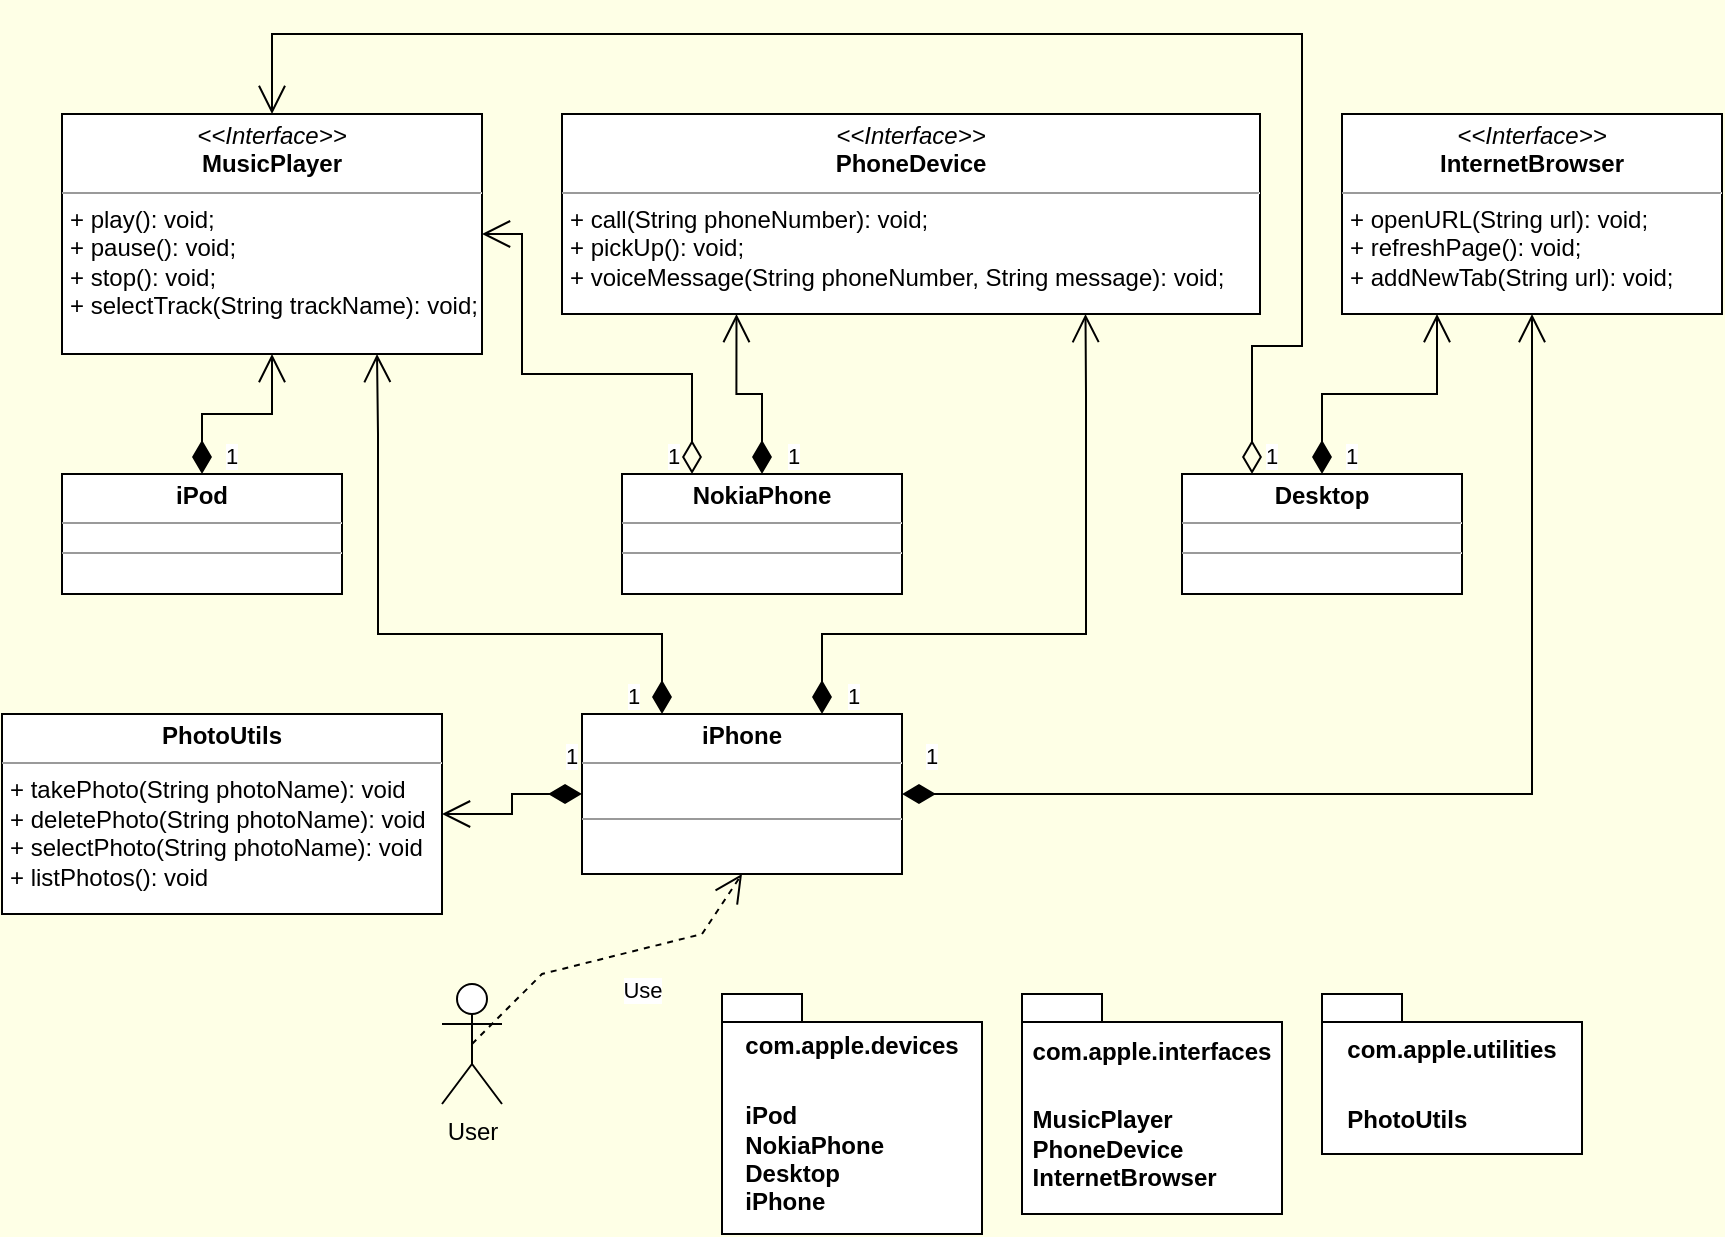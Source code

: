 <mxfile version="21.6.9" type="device">
  <diagram name="Página-1" id="U1J-RSWzcOEQPnOmChWv">
    <mxGraphModel dx="1678" dy="884" grid="1" gridSize="10" guides="1" tooltips="1" connect="1" arrows="1" fold="1" page="1" pageScale="1" pageWidth="827" pageHeight="1169" background="#FEFFE6" math="0" shadow="0">
      <root>
        <mxCell id="0" />
        <mxCell id="1" parent="0" />
        <object label="&lt;p style=&quot;margin:0px;margin-top:4px;text-align:center;&quot;&gt;&lt;i&gt;&amp;lt;&amp;lt;Interface&amp;gt;&amp;gt;&lt;/i&gt;&lt;br&gt;&lt;b&gt;MusicPlayer&lt;/b&gt;&lt;/p&gt;&lt;hr size=&quot;1&quot;&gt;&lt;p style=&quot;margin:0px;margin-left:4px;&quot;&gt;&lt;/p&gt;&lt;p style=&quot;margin:0px;margin-left:4px;&quot;&gt;+ play(): void;&lt;br&gt;+ pause(): void;&lt;/p&gt;&lt;p style=&quot;margin:0px;margin-left:4px;&quot;&gt;+ stop(): void;&lt;/p&gt;&lt;p style=&quot;margin:0px;margin-left:4px;&quot;&gt;+ selectTrack(String trackName): void;&lt;/p&gt;" teste="teste" id="jM-uwdEsZaJmwduTUwkI-6">
          <mxCell style="verticalAlign=top;align=left;overflow=fill;fontSize=12;fontFamily=Helvetica;html=1;whiteSpace=wrap;" vertex="1" parent="1">
            <mxGeometry x="110" y="120" width="210" height="120" as="geometry" />
          </mxCell>
        </object>
        <mxCell id="jM-uwdEsZaJmwduTUwkI-7" value="&lt;p style=&quot;margin:0px;margin-top:4px;text-align:center;&quot;&gt;&lt;i&gt;&amp;lt;&amp;lt;Interface&amp;gt;&amp;gt;&lt;/i&gt;&lt;br&gt;&lt;b&gt;PhoneDevice&lt;/b&gt;&lt;/p&gt;&lt;hr size=&quot;1&quot;&gt;&lt;p style=&quot;margin:0px;margin-left:4px;&quot;&gt;&lt;/p&gt;&lt;p style=&quot;margin:0px;margin-left:4px;&quot;&gt;+ call(String phoneNumber): void;&lt;br&gt;+ pickUp(): void;&lt;/p&gt;&lt;p style=&quot;margin:0px;margin-left:4px;&quot;&gt;+&amp;nbsp;voiceMessage(String phoneNumber, String message): void;&lt;/p&gt;" style="verticalAlign=top;align=left;overflow=fill;fontSize=12;fontFamily=Helvetica;html=1;whiteSpace=wrap;" vertex="1" parent="1">
          <mxGeometry x="360" y="120" width="349" height="100" as="geometry" />
        </mxCell>
        <mxCell id="jM-uwdEsZaJmwduTUwkI-8" value="&lt;p style=&quot;margin:0px;margin-top:4px;text-align:center;&quot;&gt;&lt;i&gt;&amp;lt;&amp;lt;Interface&amp;gt;&amp;gt;&lt;/i&gt;&lt;br&gt;&lt;b&gt;InternetBrowser&lt;/b&gt;&lt;/p&gt;&lt;hr size=&quot;1&quot;&gt;&lt;p style=&quot;margin:0px;margin-left:4px;&quot;&gt;&lt;/p&gt;&lt;p style=&quot;margin:0px;margin-left:4px;&quot;&gt;+&amp;nbsp;openURL(String url): void;&lt;br&gt;+&amp;nbsp;refreshPage(): void;&lt;/p&gt;&lt;p style=&quot;margin:0px;margin-left:4px;&quot;&gt;+&amp;nbsp;addNewTab(String url): void;&lt;/p&gt;" style="verticalAlign=top;align=left;overflow=fill;fontSize=12;fontFamily=Helvetica;html=1;whiteSpace=wrap;" vertex="1" parent="1">
          <mxGeometry x="750" y="120" width="190" height="100" as="geometry" />
        </mxCell>
        <mxCell id="jM-uwdEsZaJmwduTUwkI-11" value="&lt;p style=&quot;margin:0px;margin-top:4px;text-align:center;&quot;&gt;&lt;b&gt;iPod&lt;/b&gt;&lt;/p&gt;&lt;hr size=&quot;1&quot;&gt;&lt;div style=&quot;height:2px;&quot;&gt;&lt;/div&gt;&lt;hr size=&quot;1&quot;&gt;&lt;div style=&quot;height:2px;&quot;&gt;&lt;/div&gt;" style="verticalAlign=top;align=left;overflow=fill;fontSize=12;fontFamily=Helvetica;html=1;whiteSpace=wrap;" vertex="1" parent="1">
          <mxGeometry x="110" y="300" width="140" height="60" as="geometry" />
        </mxCell>
        <mxCell id="jM-uwdEsZaJmwduTUwkI-12" value="1" style="endArrow=open;html=1;endSize=12;startArrow=diamondThin;startSize=14;startFill=1;edgeStyle=orthogonalEdgeStyle;align=left;verticalAlign=bottom;rounded=0;exitX=0.5;exitY=0;exitDx=0;exitDy=0;" edge="1" parent="1" source="jM-uwdEsZaJmwduTUwkI-11" target="jM-uwdEsZaJmwduTUwkI-6">
          <mxGeometry x="-1" y="-10" relative="1" as="geometry">
            <mxPoint x="200" y="270" as="sourcePoint" />
            <mxPoint x="360" y="270" as="targetPoint" />
            <mxPoint as="offset" />
          </mxGeometry>
        </mxCell>
        <mxCell id="jM-uwdEsZaJmwduTUwkI-14" value="&lt;p style=&quot;margin:0px;margin-top:4px;text-align:center;&quot;&gt;&lt;b&gt;NokiaPhone&lt;/b&gt;&lt;/p&gt;&lt;hr size=&quot;1&quot;&gt;&lt;div style=&quot;height:2px;&quot;&gt;&lt;/div&gt;&lt;hr size=&quot;1&quot;&gt;&lt;div style=&quot;height:2px;&quot;&gt;&lt;/div&gt;" style="verticalAlign=top;align=left;overflow=fill;fontSize=12;fontFamily=Helvetica;html=1;whiteSpace=wrap;" vertex="1" parent="1">
          <mxGeometry x="390" y="300" width="140" height="60" as="geometry" />
        </mxCell>
        <mxCell id="jM-uwdEsZaJmwduTUwkI-15" value="1" style="endArrow=open;html=1;endSize=12;startArrow=diamondThin;startSize=14;startFill=1;edgeStyle=orthogonalEdgeStyle;align=left;verticalAlign=bottom;rounded=0;entryX=0.25;entryY=1;entryDx=0;entryDy=0;exitX=0.5;exitY=0;exitDx=0;exitDy=0;" edge="1" parent="1" source="jM-uwdEsZaJmwduTUwkI-14" target="jM-uwdEsZaJmwduTUwkI-7">
          <mxGeometry x="-1" y="-11" relative="1" as="geometry">
            <mxPoint x="430" y="280" as="sourcePoint" />
            <mxPoint x="590" y="280" as="targetPoint" />
            <mxPoint as="offset" />
          </mxGeometry>
        </mxCell>
        <mxCell id="jM-uwdEsZaJmwduTUwkI-16" value="1" style="endArrow=open;html=1;endSize=12;startArrow=diamondThin;startSize=14;startFill=0;edgeStyle=orthogonalEdgeStyle;align=left;verticalAlign=bottom;rounded=0;exitX=0.25;exitY=0;exitDx=0;exitDy=0;entryX=1;entryY=0.5;entryDx=0;entryDy=0;" edge="1" parent="1" source="jM-uwdEsZaJmwduTUwkI-14" target="jM-uwdEsZaJmwduTUwkI-6">
          <mxGeometry x="-1" y="14" relative="1" as="geometry">
            <mxPoint x="250" y="220" as="sourcePoint" />
            <mxPoint x="410" y="220" as="targetPoint" />
            <Array as="points">
              <mxPoint x="425" y="250" />
              <mxPoint x="340" y="250" />
              <mxPoint x="340" y="180" />
            </Array>
            <mxPoint as="offset" />
          </mxGeometry>
        </mxCell>
        <mxCell id="jM-uwdEsZaJmwduTUwkI-17" value="&lt;p style=&quot;margin:0px;margin-top:4px;text-align:center;&quot;&gt;&lt;b&gt;Desktop&lt;/b&gt;&lt;/p&gt;&lt;hr size=&quot;1&quot;&gt;&lt;div style=&quot;height:2px;&quot;&gt;&lt;/div&gt;&lt;hr size=&quot;1&quot;&gt;&lt;div style=&quot;height:2px;&quot;&gt;&lt;/div&gt;" style="verticalAlign=top;align=left;overflow=fill;fontSize=12;fontFamily=Helvetica;html=1;whiteSpace=wrap;" vertex="1" parent="1">
          <mxGeometry x="670" y="300" width="140" height="60" as="geometry" />
        </mxCell>
        <mxCell id="jM-uwdEsZaJmwduTUwkI-18" value="1" style="endArrow=open;html=1;endSize=12;startArrow=diamondThin;startSize=14;startFill=1;edgeStyle=orthogonalEdgeStyle;align=left;verticalAlign=bottom;rounded=0;exitX=0.5;exitY=0;exitDx=0;exitDy=0;entryX=0.25;entryY=1;entryDx=0;entryDy=0;" edge="1" parent="1" source="jM-uwdEsZaJmwduTUwkI-17" target="jM-uwdEsZaJmwduTUwkI-8">
          <mxGeometry x="-1" y="-10" relative="1" as="geometry">
            <mxPoint x="680" y="120" as="sourcePoint" />
            <mxPoint x="730" y="240" as="targetPoint" />
            <mxPoint as="offset" />
          </mxGeometry>
        </mxCell>
        <mxCell id="jM-uwdEsZaJmwduTUwkI-19" value="1" style="endArrow=open;html=1;endSize=12;startArrow=diamondThin;startSize=14;startFill=0;edgeStyle=orthogonalEdgeStyle;align=left;verticalAlign=bottom;rounded=0;exitX=0.25;exitY=0;exitDx=0;exitDy=0;entryX=0.5;entryY=0;entryDx=0;entryDy=0;" edge="1" parent="1" source="jM-uwdEsZaJmwduTUwkI-17" target="jM-uwdEsZaJmwduTUwkI-6">
          <mxGeometry x="-1" y="-5" relative="1" as="geometry">
            <mxPoint x="550" y="260" as="sourcePoint" />
            <mxPoint x="580" y="190" as="targetPoint" />
            <Array as="points">
              <mxPoint x="705" y="236" />
              <mxPoint x="730" y="236" />
              <mxPoint x="730" y="80" />
              <mxPoint x="215" y="80" />
            </Array>
            <mxPoint as="offset" />
          </mxGeometry>
        </mxCell>
        <mxCell id="jM-uwdEsZaJmwduTUwkI-20" value="&lt;p style=&quot;margin:0px;margin-top:4px;text-align:center;&quot;&gt;&lt;b&gt;iPhone&lt;/b&gt;&lt;/p&gt;&lt;hr size=&quot;1&quot;&gt;&lt;p style=&quot;margin:0px;margin-left:4px;&quot;&gt;&lt;br&gt;&lt;/p&gt;&lt;hr size=&quot;1&quot;&gt;&lt;p style=&quot;margin:0px;margin-left:4px;&quot;&gt;&lt;br&gt;&lt;/p&gt;" style="verticalAlign=top;align=left;overflow=fill;fontSize=12;fontFamily=Helvetica;html=1;whiteSpace=wrap;" vertex="1" parent="1">
          <mxGeometry x="370" y="420" width="160" height="80" as="geometry" />
        </mxCell>
        <mxCell id="jM-uwdEsZaJmwduTUwkI-24" value="1" style="endArrow=open;html=1;endSize=12;startArrow=diamondThin;startSize=14;startFill=1;edgeStyle=orthogonalEdgeStyle;align=left;verticalAlign=bottom;rounded=0;exitX=0.25;exitY=0;exitDx=0;exitDy=0;entryX=0.75;entryY=1;entryDx=0;entryDy=0;" edge="1" parent="1" source="jM-uwdEsZaJmwduTUwkI-20" target="jM-uwdEsZaJmwduTUwkI-6">
          <mxGeometry x="-1" y="19" relative="1" as="geometry">
            <mxPoint x="250" y="370" as="sourcePoint" />
            <mxPoint x="250" y="280" as="targetPoint" />
            <Array as="points">
              <mxPoint x="410" y="380" />
              <mxPoint x="268" y="380" />
              <mxPoint x="268" y="280" />
            </Array>
            <mxPoint as="offset" />
          </mxGeometry>
        </mxCell>
        <mxCell id="jM-uwdEsZaJmwduTUwkI-25" value="1" style="endArrow=open;html=1;endSize=12;startArrow=diamondThin;startSize=14;startFill=1;edgeStyle=orthogonalEdgeStyle;align=left;verticalAlign=bottom;rounded=0;exitX=0.75;exitY=0;exitDx=0;exitDy=0;entryX=0.75;entryY=1;entryDx=0;entryDy=0;" edge="1" parent="1" source="jM-uwdEsZaJmwduTUwkI-20" target="jM-uwdEsZaJmwduTUwkI-7">
          <mxGeometry x="-1" y="-11" relative="1" as="geometry">
            <mxPoint x="410" y="370" as="sourcePoint" />
            <mxPoint x="600" y="330" as="targetPoint" />
            <Array as="points">
              <mxPoint x="490" y="380" />
              <mxPoint x="622" y="380" />
              <mxPoint x="622" y="260" />
            </Array>
            <mxPoint as="offset" />
          </mxGeometry>
        </mxCell>
        <mxCell id="jM-uwdEsZaJmwduTUwkI-26" value="1" style="endArrow=open;html=1;endSize=12;startArrow=diamondThin;startSize=14;startFill=1;edgeStyle=orthogonalEdgeStyle;align=left;verticalAlign=bottom;rounded=0;exitX=1;exitY=0.5;exitDx=0;exitDy=0;entryX=0.5;entryY=1;entryDx=0;entryDy=0;" edge="1" parent="1" source="jM-uwdEsZaJmwduTUwkI-20" target="jM-uwdEsZaJmwduTUwkI-8">
          <mxGeometry x="-0.964" y="10" relative="1" as="geometry">
            <mxPoint x="500" y="499.97" as="sourcePoint" />
            <mxPoint x="850" y="260" as="targetPoint" />
            <Array as="points">
              <mxPoint x="845" y="460" />
            </Array>
            <mxPoint as="offset" />
          </mxGeometry>
        </mxCell>
        <mxCell id="jM-uwdEsZaJmwduTUwkI-33" value="&lt;p style=&quot;margin:0px;margin-top:4px;text-align:center;&quot;&gt;&lt;b&gt;PhotoUtils&lt;/b&gt;&lt;/p&gt;&lt;hr size=&quot;1&quot;&gt;&lt;div style=&quot;height:2px;&quot;&gt;&lt;p style=&quot;border-color: var(--border-color); margin: 0px 0px 0px 4px;&quot;&gt;+ takePhoto(String photoName): void&lt;/p&gt;&lt;p style=&quot;border-color: var(--border-color); margin: 0px 0px 0px 4px;&quot;&gt;+ deletePhoto(String photoName): void&lt;br style=&quot;border-color: var(--border-color);&quot;&gt;&lt;/p&gt;&lt;p style=&quot;border-color: var(--border-color); margin: 0px 0px 0px 4px;&quot;&gt;+ selectPhoto(String photoName): void&lt;/p&gt;&lt;p style=&quot;border-color: var(--border-color); margin: 0px 0px 0px 4px;&quot;&gt;+ listPhotos(): void&lt;/p&gt;&lt;/div&gt;" style="verticalAlign=top;align=left;overflow=fill;fontSize=12;fontFamily=Helvetica;html=1;whiteSpace=wrap;" vertex="1" parent="1">
          <mxGeometry x="80" y="420" width="220" height="100" as="geometry" />
        </mxCell>
        <mxCell id="jM-uwdEsZaJmwduTUwkI-34" value="1" style="endArrow=open;html=1;endSize=12;startArrow=diamondThin;startSize=14;startFill=1;edgeStyle=orthogonalEdgeStyle;align=left;verticalAlign=bottom;rounded=0;exitX=0;exitY=0.5;exitDx=0;exitDy=0;entryX=1;entryY=0.5;entryDx=0;entryDy=0;" edge="1" parent="1" source="jM-uwdEsZaJmwduTUwkI-20" target="jM-uwdEsZaJmwduTUwkI-33">
          <mxGeometry x="-0.75" y="-10" relative="1" as="geometry">
            <mxPoint x="240" y="540" as="sourcePoint" />
            <mxPoint x="220" y="477" as="targetPoint" />
            <mxPoint as="offset" />
          </mxGeometry>
        </mxCell>
        <mxCell id="jM-uwdEsZaJmwduTUwkI-35" value="User" style="shape=umlActor;verticalLabelPosition=bottom;verticalAlign=top;html=1;" vertex="1" parent="1">
          <mxGeometry x="300" y="555" width="30" height="60" as="geometry" />
        </mxCell>
        <mxCell id="jM-uwdEsZaJmwduTUwkI-36" value="Use" style="endArrow=open;endSize=12;dashed=1;html=1;rounded=0;exitX=0.5;exitY=0.5;exitDx=0;exitDy=0;exitPerimeter=0;entryX=0.5;entryY=1;entryDx=0;entryDy=0;" edge="1" parent="1" source="jM-uwdEsZaJmwduTUwkI-35" target="jM-uwdEsZaJmwduTUwkI-20">
          <mxGeometry x="0.151" y="-20" width="160" relative="1" as="geometry">
            <mxPoint x="280" y="570" as="sourcePoint" />
            <mxPoint x="440" y="570" as="targetPoint" />
            <Array as="points">
              <mxPoint x="350" y="550" />
              <mxPoint x="430" y="530" />
            </Array>
            <mxPoint as="offset" />
          </mxGeometry>
        </mxCell>
        <mxCell id="jM-uwdEsZaJmwduTUwkI-39" value="com.apple.devices&lt;table&gt;&lt;tbody&gt;&lt;tr&gt;&lt;td&gt;&lt;br&gt;&lt;/td&gt;&lt;/tr&gt;&lt;/tbody&gt;&lt;/table&gt;&lt;div style=&quot;text-align: left;&quot;&gt;&lt;span style=&quot;background-color: initial;&quot;&gt;iPod&lt;/span&gt;&lt;/div&gt;&lt;div style=&quot;text-align: left;&quot;&gt;&lt;span style=&quot;background-color: initial;&quot;&gt;NokiaPhone&lt;/span&gt;&lt;/div&gt;&lt;div style=&quot;text-align: left;&quot;&gt;&lt;span style=&quot;background-color: initial;&quot;&gt;Desktop&lt;/span&gt;&lt;/div&gt;&lt;div style=&quot;text-align: left;&quot;&gt;&lt;span style=&quot;background-color: initial;&quot;&gt;iPhone&lt;/span&gt;&lt;/div&gt;" style="shape=folder;fontStyle=1;spacingTop=10;tabWidth=40;tabHeight=14;tabPosition=left;html=1;whiteSpace=wrap;" vertex="1" parent="1">
          <mxGeometry x="440" y="560" width="130" height="120" as="geometry" />
        </mxCell>
        <mxCell id="jM-uwdEsZaJmwduTUwkI-40" value="com.apple.interfaces&lt;table&gt;&lt;tbody&gt;&lt;tr&gt;&lt;td&gt;&lt;br&gt;&lt;/td&gt;&lt;/tr&gt;&lt;/tbody&gt;&lt;/table&gt;&lt;div style=&quot;text-align: left;&quot;&gt;MusicPlayer&lt;/div&gt;&lt;div style=&quot;text-align: left;&quot;&gt;PhoneDevice&lt;/div&gt;&lt;div style=&quot;text-align: left;&quot;&gt;InternetBrowser&lt;/div&gt;" style="shape=folder;fontStyle=1;spacingTop=10;tabWidth=40;tabHeight=14;tabPosition=left;html=1;whiteSpace=wrap;" vertex="1" parent="1">
          <mxGeometry x="590" y="560" width="130" height="110" as="geometry" />
        </mxCell>
        <mxCell id="jM-uwdEsZaJmwduTUwkI-41" value="com.apple.utilities&lt;table&gt;&lt;tbody&gt;&lt;tr&gt;&lt;td&gt;&lt;br&gt;&lt;/td&gt;&lt;/tr&gt;&lt;/tbody&gt;&lt;/table&gt;&lt;div style=&quot;text-align: left;&quot;&gt;PhotoUtils&lt;/div&gt;" style="shape=folder;fontStyle=1;spacingTop=10;tabWidth=40;tabHeight=14;tabPosition=left;html=1;whiteSpace=wrap;" vertex="1" parent="1">
          <mxGeometry x="740" y="560" width="130" height="80" as="geometry" />
        </mxCell>
      </root>
    </mxGraphModel>
  </diagram>
</mxfile>
